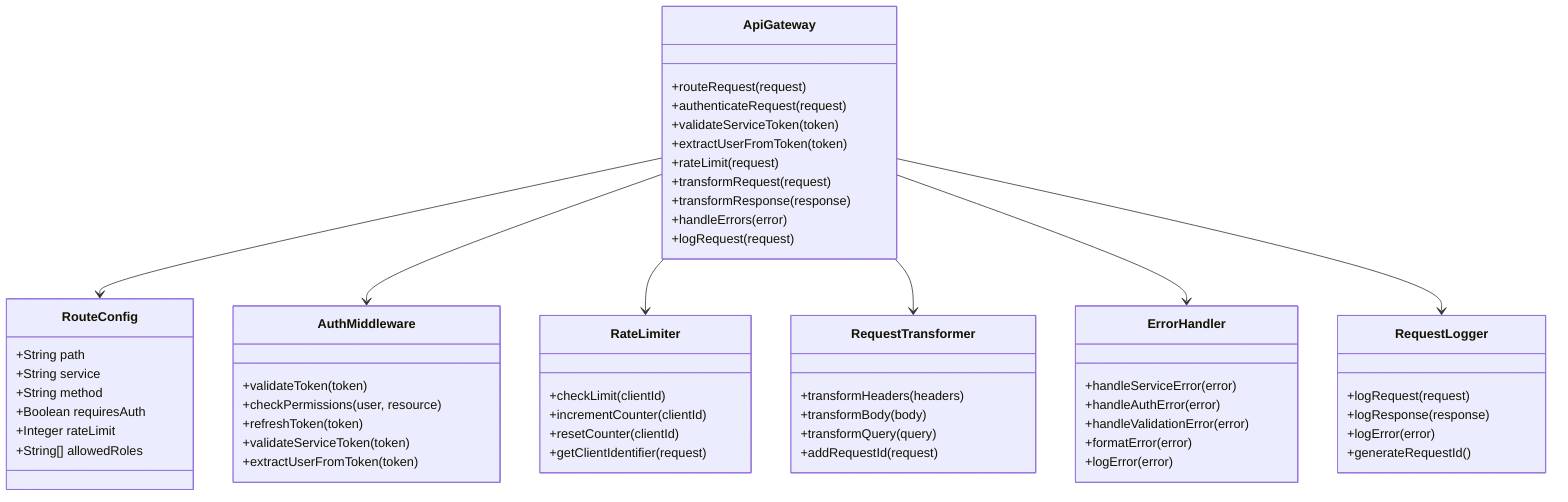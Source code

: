 classDiagram
    class ApiGateway {
        +routeRequest(request)
        +authenticateRequest(request)
        +validateServiceToken(token)
        +extractUserFromToken(token)
        +rateLimit(request)
        +transformRequest(request)
        +transformResponse(response)
        +handleErrors(error)
        +logRequest(request)
    }

    class RouteConfig {
        +String path
        +String service
        +String method
        +Boolean requiresAuth
        +Integer rateLimit
        +String[] allowedRoles
    }

    class AuthMiddleware {
        +validateToken(token)
        +checkPermissions(user, resource)
        +refreshToken(token)
        +validateServiceToken(token)
        +extractUserFromToken(token)
    }

    class RateLimiter {
        +checkLimit(clientId)
        +incrementCounter(clientId)
        +resetCounter(clientId)
        +getClientIdentifier(request)
    }

    class RequestTransformer {
        +transformHeaders(headers)
        +transformBody(body)
        +transformQuery(query)
        +addRequestId(request)
    }

    class ErrorHandler {
        +handleServiceError(error)
        +handleAuthError(error)
        +handleValidationError(error)
        +formatError(error)
        +logError(error)
    }

    class RequestLogger {
        +logRequest(request)
        +logResponse(response)
        +logError(error)
        +generateRequestId()
    }

    ApiGateway --> RouteConfig
    ApiGateway --> AuthMiddleware
    ApiGateway --> RateLimiter
    ApiGateway --> RequestTransformer
    ApiGateway --> ErrorHandler
    ApiGateway --> RequestLogger
